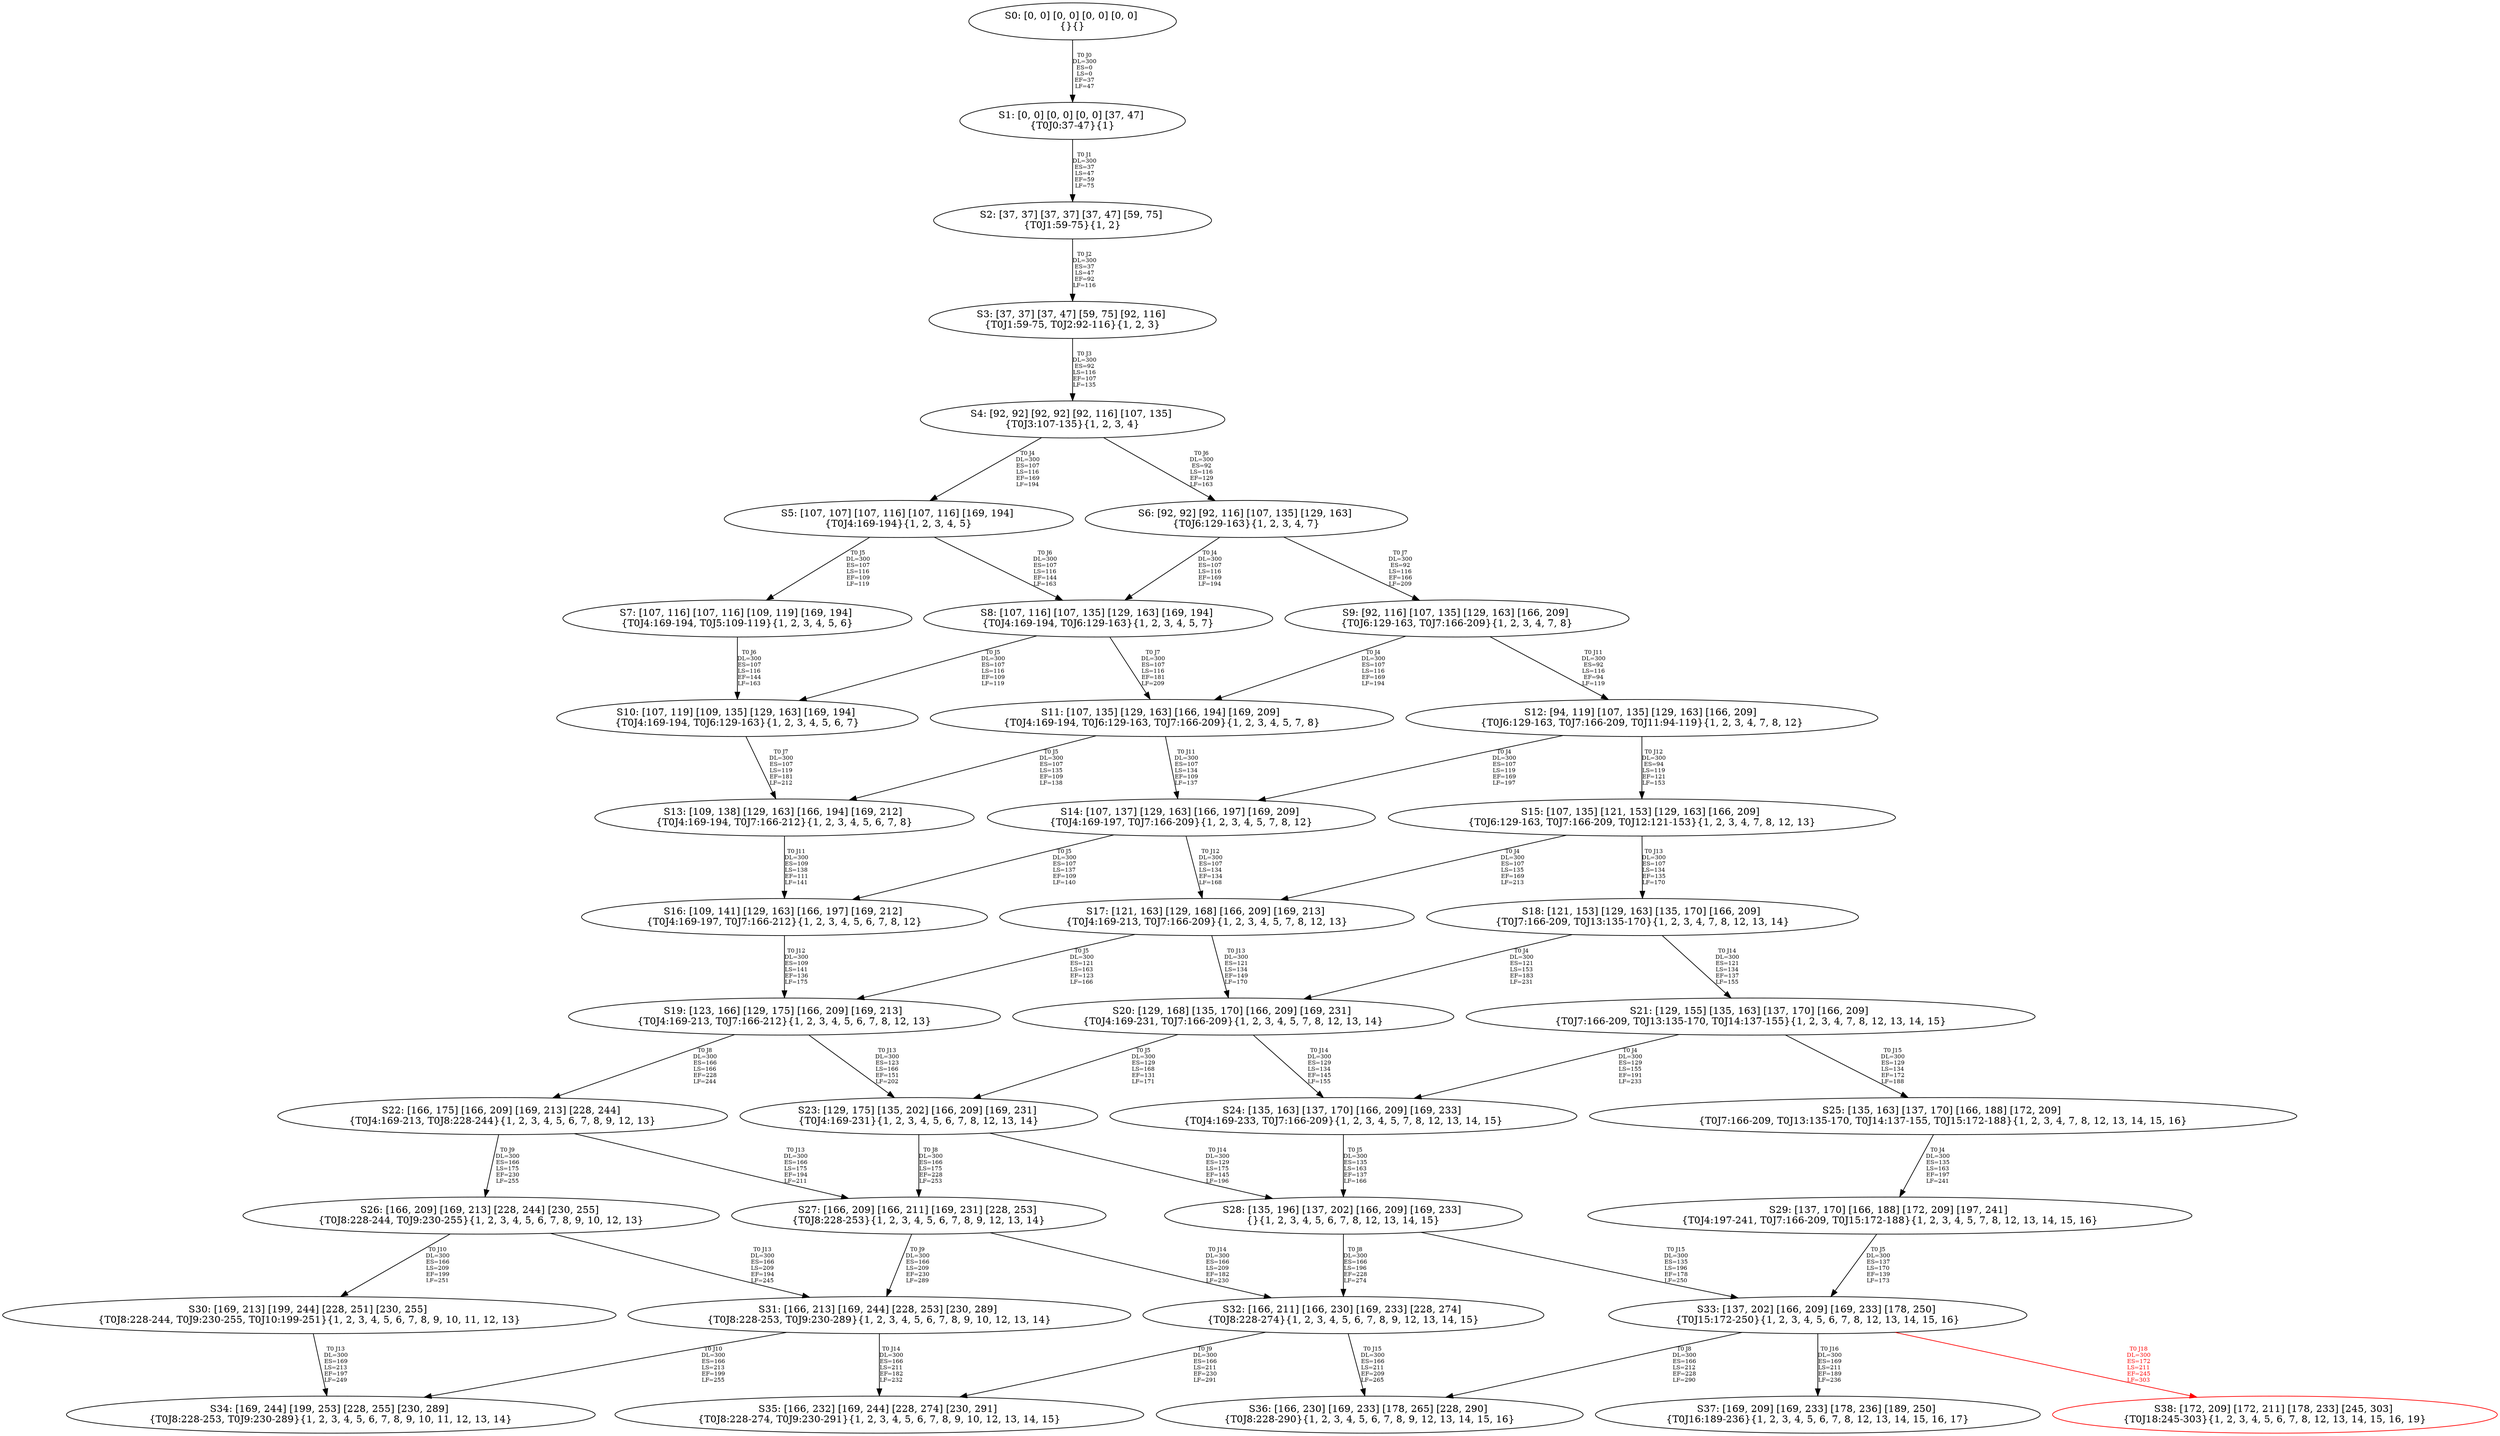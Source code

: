 digraph {
	S0[label="S0: [0, 0] [0, 0] [0, 0] [0, 0] \n{}{}"];
	S1[label="S1: [0, 0] [0, 0] [0, 0] [37, 47] \n{T0J0:37-47}{1}"];
	S2[label="S2: [37, 37] [37, 37] [37, 47] [59, 75] \n{T0J1:59-75}{1, 2}"];
	S3[label="S3: [37, 37] [37, 47] [59, 75] [92, 116] \n{T0J1:59-75, T0J2:92-116}{1, 2, 3}"];
	S4[label="S4: [92, 92] [92, 92] [92, 116] [107, 135] \n{T0J3:107-135}{1, 2, 3, 4}"];
	S5[label="S5: [107, 107] [107, 116] [107, 116] [169, 194] \n{T0J4:169-194}{1, 2, 3, 4, 5}"];
	S6[label="S6: [92, 92] [92, 116] [107, 135] [129, 163] \n{T0J6:129-163}{1, 2, 3, 4, 7}"];
	S7[label="S7: [107, 116] [107, 116] [109, 119] [169, 194] \n{T0J4:169-194, T0J5:109-119}{1, 2, 3, 4, 5, 6}"];
	S8[label="S8: [107, 116] [107, 135] [129, 163] [169, 194] \n{T0J4:169-194, T0J6:129-163}{1, 2, 3, 4, 5, 7}"];
	S9[label="S9: [92, 116] [107, 135] [129, 163] [166, 209] \n{T0J6:129-163, T0J7:166-209}{1, 2, 3, 4, 7, 8}"];
	S10[label="S10: [107, 119] [109, 135] [129, 163] [169, 194] \n{T0J4:169-194, T0J6:129-163}{1, 2, 3, 4, 5, 6, 7}"];
	S11[label="S11: [107, 135] [129, 163] [166, 194] [169, 209] \n{T0J4:169-194, T0J6:129-163, T0J7:166-209}{1, 2, 3, 4, 5, 7, 8}"];
	S12[label="S12: [94, 119] [107, 135] [129, 163] [166, 209] \n{T0J6:129-163, T0J7:166-209, T0J11:94-119}{1, 2, 3, 4, 7, 8, 12}"];
	S13[label="S13: [109, 138] [129, 163] [166, 194] [169, 212] \n{T0J4:169-194, T0J7:166-212}{1, 2, 3, 4, 5, 6, 7, 8}"];
	S14[label="S14: [107, 137] [129, 163] [166, 197] [169, 209] \n{T0J4:169-197, T0J7:166-209}{1, 2, 3, 4, 5, 7, 8, 12}"];
	S15[label="S15: [107, 135] [121, 153] [129, 163] [166, 209] \n{T0J6:129-163, T0J7:166-209, T0J12:121-153}{1, 2, 3, 4, 7, 8, 12, 13}"];
	S16[label="S16: [109, 141] [129, 163] [166, 197] [169, 212] \n{T0J4:169-197, T0J7:166-212}{1, 2, 3, 4, 5, 6, 7, 8, 12}"];
	S17[label="S17: [121, 163] [129, 168] [166, 209] [169, 213] \n{T0J4:169-213, T0J7:166-209}{1, 2, 3, 4, 5, 7, 8, 12, 13}"];
	S18[label="S18: [121, 153] [129, 163] [135, 170] [166, 209] \n{T0J7:166-209, T0J13:135-170}{1, 2, 3, 4, 7, 8, 12, 13, 14}"];
	S19[label="S19: [123, 166] [129, 175] [166, 209] [169, 213] \n{T0J4:169-213, T0J7:166-212}{1, 2, 3, 4, 5, 6, 7, 8, 12, 13}"];
	S20[label="S20: [129, 168] [135, 170] [166, 209] [169, 231] \n{T0J4:169-231, T0J7:166-209}{1, 2, 3, 4, 5, 7, 8, 12, 13, 14}"];
	S21[label="S21: [129, 155] [135, 163] [137, 170] [166, 209] \n{T0J7:166-209, T0J13:135-170, T0J14:137-155}{1, 2, 3, 4, 7, 8, 12, 13, 14, 15}"];
	S22[label="S22: [166, 175] [166, 209] [169, 213] [228, 244] \n{T0J4:169-213, T0J8:228-244}{1, 2, 3, 4, 5, 6, 7, 8, 9, 12, 13}"];
	S23[label="S23: [129, 175] [135, 202] [166, 209] [169, 231] \n{T0J4:169-231}{1, 2, 3, 4, 5, 6, 7, 8, 12, 13, 14}"];
	S24[label="S24: [135, 163] [137, 170] [166, 209] [169, 233] \n{T0J4:169-233, T0J7:166-209}{1, 2, 3, 4, 5, 7, 8, 12, 13, 14, 15}"];
	S25[label="S25: [135, 163] [137, 170] [166, 188] [172, 209] \n{T0J7:166-209, T0J13:135-170, T0J14:137-155, T0J15:172-188}{1, 2, 3, 4, 7, 8, 12, 13, 14, 15, 16}"];
	S26[label="S26: [166, 209] [169, 213] [228, 244] [230, 255] \n{T0J8:228-244, T0J9:230-255}{1, 2, 3, 4, 5, 6, 7, 8, 9, 10, 12, 13}"];
	S27[label="S27: [166, 209] [166, 211] [169, 231] [228, 253] \n{T0J8:228-253}{1, 2, 3, 4, 5, 6, 7, 8, 9, 12, 13, 14}"];
	S28[label="S28: [135, 196] [137, 202] [166, 209] [169, 233] \n{}{1, 2, 3, 4, 5, 6, 7, 8, 12, 13, 14, 15}"];
	S29[label="S29: [137, 170] [166, 188] [172, 209] [197, 241] \n{T0J4:197-241, T0J7:166-209, T0J15:172-188}{1, 2, 3, 4, 5, 7, 8, 12, 13, 14, 15, 16}"];
	S30[label="S30: [169, 213] [199, 244] [228, 251] [230, 255] \n{T0J8:228-244, T0J9:230-255, T0J10:199-251}{1, 2, 3, 4, 5, 6, 7, 8, 9, 10, 11, 12, 13}"];
	S31[label="S31: [166, 213] [169, 244] [228, 253] [230, 289] \n{T0J8:228-253, T0J9:230-289}{1, 2, 3, 4, 5, 6, 7, 8, 9, 10, 12, 13, 14}"];
	S32[label="S32: [166, 211] [166, 230] [169, 233] [228, 274] \n{T0J8:228-274}{1, 2, 3, 4, 5, 6, 7, 8, 9, 12, 13, 14, 15}"];
	S33[label="S33: [137, 202] [166, 209] [169, 233] [178, 250] \n{T0J15:172-250}{1, 2, 3, 4, 5, 6, 7, 8, 12, 13, 14, 15, 16}"];
	S34[label="S34: [169, 244] [199, 253] [228, 255] [230, 289] \n{T0J8:228-253, T0J9:230-289}{1, 2, 3, 4, 5, 6, 7, 8, 9, 10, 11, 12, 13, 14}"];
	S35[label="S35: [166, 232] [169, 244] [228, 274] [230, 291] \n{T0J8:228-274, T0J9:230-291}{1, 2, 3, 4, 5, 6, 7, 8, 9, 10, 12, 13, 14, 15}"];
	S36[label="S36: [166, 230] [169, 233] [178, 265] [228, 290] \n{T0J8:228-290}{1, 2, 3, 4, 5, 6, 7, 8, 9, 12, 13, 14, 15, 16}"];
	S37[label="S37: [169, 209] [169, 233] [178, 236] [189, 250] \n{T0J16:189-236}{1, 2, 3, 4, 5, 6, 7, 8, 12, 13, 14, 15, 16, 17}"];
	S38[label="S38: [172, 209] [172, 211] [178, 233] [245, 303] \n{T0J18:245-303}{1, 2, 3, 4, 5, 6, 7, 8, 12, 13, 14, 15, 16, 19}"];
	S0 -> S1[label="T0 J0\nDL=300\nES=0\nLS=0\nEF=37\nLF=47",fontsize=8];
	S1 -> S2[label="T0 J1\nDL=300\nES=37\nLS=47\nEF=59\nLF=75",fontsize=8];
	S2 -> S3[label="T0 J2\nDL=300\nES=37\nLS=47\nEF=92\nLF=116",fontsize=8];
	S3 -> S4[label="T0 J3\nDL=300\nES=92\nLS=116\nEF=107\nLF=135",fontsize=8];
	S4 -> S5[label="T0 J4\nDL=300\nES=107\nLS=116\nEF=169\nLF=194",fontsize=8];
	S4 -> S6[label="T0 J6\nDL=300\nES=92\nLS=116\nEF=129\nLF=163",fontsize=8];
	S5 -> S7[label="T0 J5\nDL=300\nES=107\nLS=116\nEF=109\nLF=119",fontsize=8];
	S5 -> S8[label="T0 J6\nDL=300\nES=107\nLS=116\nEF=144\nLF=163",fontsize=8];
	S6 -> S8[label="T0 J4\nDL=300\nES=107\nLS=116\nEF=169\nLF=194",fontsize=8];
	S6 -> S9[label="T0 J7\nDL=300\nES=92\nLS=116\nEF=166\nLF=209",fontsize=8];
	S7 -> S10[label="T0 J6\nDL=300\nES=107\nLS=116\nEF=144\nLF=163",fontsize=8];
	S8 -> S10[label="T0 J5\nDL=300\nES=107\nLS=116\nEF=109\nLF=119",fontsize=8];
	S8 -> S11[label="T0 J7\nDL=300\nES=107\nLS=116\nEF=181\nLF=209",fontsize=8];
	S9 -> S11[label="T0 J4\nDL=300\nES=107\nLS=116\nEF=169\nLF=194",fontsize=8];
	S9 -> S12[label="T0 J11\nDL=300\nES=92\nLS=116\nEF=94\nLF=119",fontsize=8];
	S10 -> S13[label="T0 J7\nDL=300\nES=107\nLS=119\nEF=181\nLF=212",fontsize=8];
	S11 -> S13[label="T0 J5\nDL=300\nES=107\nLS=135\nEF=109\nLF=138",fontsize=8];
	S11 -> S14[label="T0 J11\nDL=300\nES=107\nLS=134\nEF=109\nLF=137",fontsize=8];
	S12 -> S14[label="T0 J4\nDL=300\nES=107\nLS=119\nEF=169\nLF=197",fontsize=8];
	S12 -> S15[label="T0 J12\nDL=300\nES=94\nLS=119\nEF=121\nLF=153",fontsize=8];
	S13 -> S16[label="T0 J11\nDL=300\nES=109\nLS=138\nEF=111\nLF=141",fontsize=8];
	S14 -> S16[label="T0 J5\nDL=300\nES=107\nLS=137\nEF=109\nLF=140",fontsize=8];
	S14 -> S17[label="T0 J12\nDL=300\nES=107\nLS=134\nEF=134\nLF=168",fontsize=8];
	S15 -> S17[label="T0 J4\nDL=300\nES=107\nLS=135\nEF=169\nLF=213",fontsize=8];
	S15 -> S18[label="T0 J13\nDL=300\nES=107\nLS=134\nEF=135\nLF=170",fontsize=8];
	S16 -> S19[label="T0 J12\nDL=300\nES=109\nLS=141\nEF=136\nLF=175",fontsize=8];
	S17 -> S19[label="T0 J5\nDL=300\nES=121\nLS=163\nEF=123\nLF=166",fontsize=8];
	S17 -> S20[label="T0 J13\nDL=300\nES=121\nLS=134\nEF=149\nLF=170",fontsize=8];
	S18 -> S20[label="T0 J4\nDL=300\nES=121\nLS=153\nEF=183\nLF=231",fontsize=8];
	S18 -> S21[label="T0 J14\nDL=300\nES=121\nLS=134\nEF=137\nLF=155",fontsize=8];
	S19 -> S22[label="T0 J8\nDL=300\nES=166\nLS=166\nEF=228\nLF=244",fontsize=8];
	S19 -> S23[label="T0 J13\nDL=300\nES=123\nLS=166\nEF=151\nLF=202",fontsize=8];
	S20 -> S23[label="T0 J5\nDL=300\nES=129\nLS=168\nEF=131\nLF=171",fontsize=8];
	S20 -> S24[label="T0 J14\nDL=300\nES=129\nLS=134\nEF=145\nLF=155",fontsize=8];
	S21 -> S24[label="T0 J4\nDL=300\nES=129\nLS=155\nEF=191\nLF=233",fontsize=8];
	S21 -> S25[label="T0 J15\nDL=300\nES=129\nLS=134\nEF=172\nLF=188",fontsize=8];
	S22 -> S26[label="T0 J9\nDL=300\nES=166\nLS=175\nEF=230\nLF=255",fontsize=8];
	S22 -> S27[label="T0 J13\nDL=300\nES=166\nLS=175\nEF=194\nLF=211",fontsize=8];
	S23 -> S27[label="T0 J8\nDL=300\nES=166\nLS=175\nEF=228\nLF=253",fontsize=8];
	S23 -> S28[label="T0 J14\nDL=300\nES=129\nLS=175\nEF=145\nLF=196",fontsize=8];
	S24 -> S28[label="T0 J5\nDL=300\nES=135\nLS=163\nEF=137\nLF=166",fontsize=8];
	S25 -> S29[label="T0 J4\nDL=300\nES=135\nLS=163\nEF=197\nLF=241",fontsize=8];
	S26 -> S30[label="T0 J10\nDL=300\nES=166\nLS=209\nEF=199\nLF=251",fontsize=8];
	S26 -> S31[label="T0 J13\nDL=300\nES=166\nLS=209\nEF=194\nLF=245",fontsize=8];
	S27 -> S31[label="T0 J9\nDL=300\nES=166\nLS=209\nEF=230\nLF=289",fontsize=8];
	S27 -> S32[label="T0 J14\nDL=300\nES=166\nLS=209\nEF=182\nLF=230",fontsize=8];
	S28 -> S32[label="T0 J8\nDL=300\nES=166\nLS=196\nEF=228\nLF=274",fontsize=8];
	S28 -> S33[label="T0 J15\nDL=300\nES=135\nLS=196\nEF=178\nLF=250",fontsize=8];
	S29 -> S33[label="T0 J5\nDL=300\nES=137\nLS=170\nEF=139\nLF=173",fontsize=8];
	S30 -> S34[label="T0 J13\nDL=300\nES=169\nLS=213\nEF=197\nLF=249",fontsize=8];
	S31 -> S34[label="T0 J10\nDL=300\nES=166\nLS=213\nEF=199\nLF=255",fontsize=8];
	S31 -> S35[label="T0 J14\nDL=300\nES=166\nLS=211\nEF=182\nLF=232",fontsize=8];
	S32 -> S35[label="T0 J9\nDL=300\nES=166\nLS=211\nEF=230\nLF=291",fontsize=8];
	S32 -> S36[label="T0 J15\nDL=300\nES=166\nLS=211\nEF=209\nLF=265",fontsize=8];
	S33 -> S36[label="T0 J8\nDL=300\nES=166\nLS=212\nEF=228\nLF=290",fontsize=8];
	S33 -> S37[label="T0 J16\nDL=300\nES=169\nLS=211\nEF=189\nLF=236",fontsize=8];
	S33 -> S38[label="T0 J18\nDL=300\nES=172\nLS=211\nEF=245\nLF=303",color=Red,fontcolor=Red,fontsize=8];
S38[color=Red];
}
